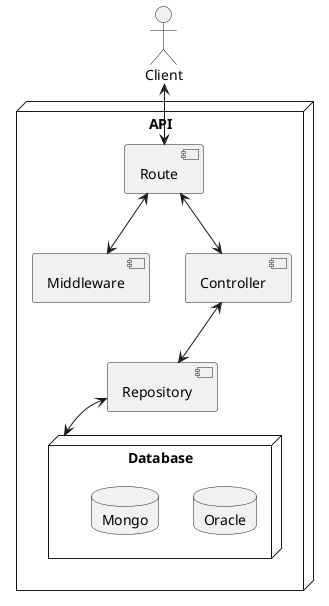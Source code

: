 @startuml program 
actor "Client" as client

node "API" {
  component "Route" as route
  component "Middleware" as middleware
  component "Controller" as controller
  component "Repository" as repository

  node "Database" as database {
    database "Oracle" as oracle
    database "Mongo" as mongo
  } 
}


client <--> route
route <--> middleware
route <--> controller
controller <--> repository
repository <--> database

@enduml